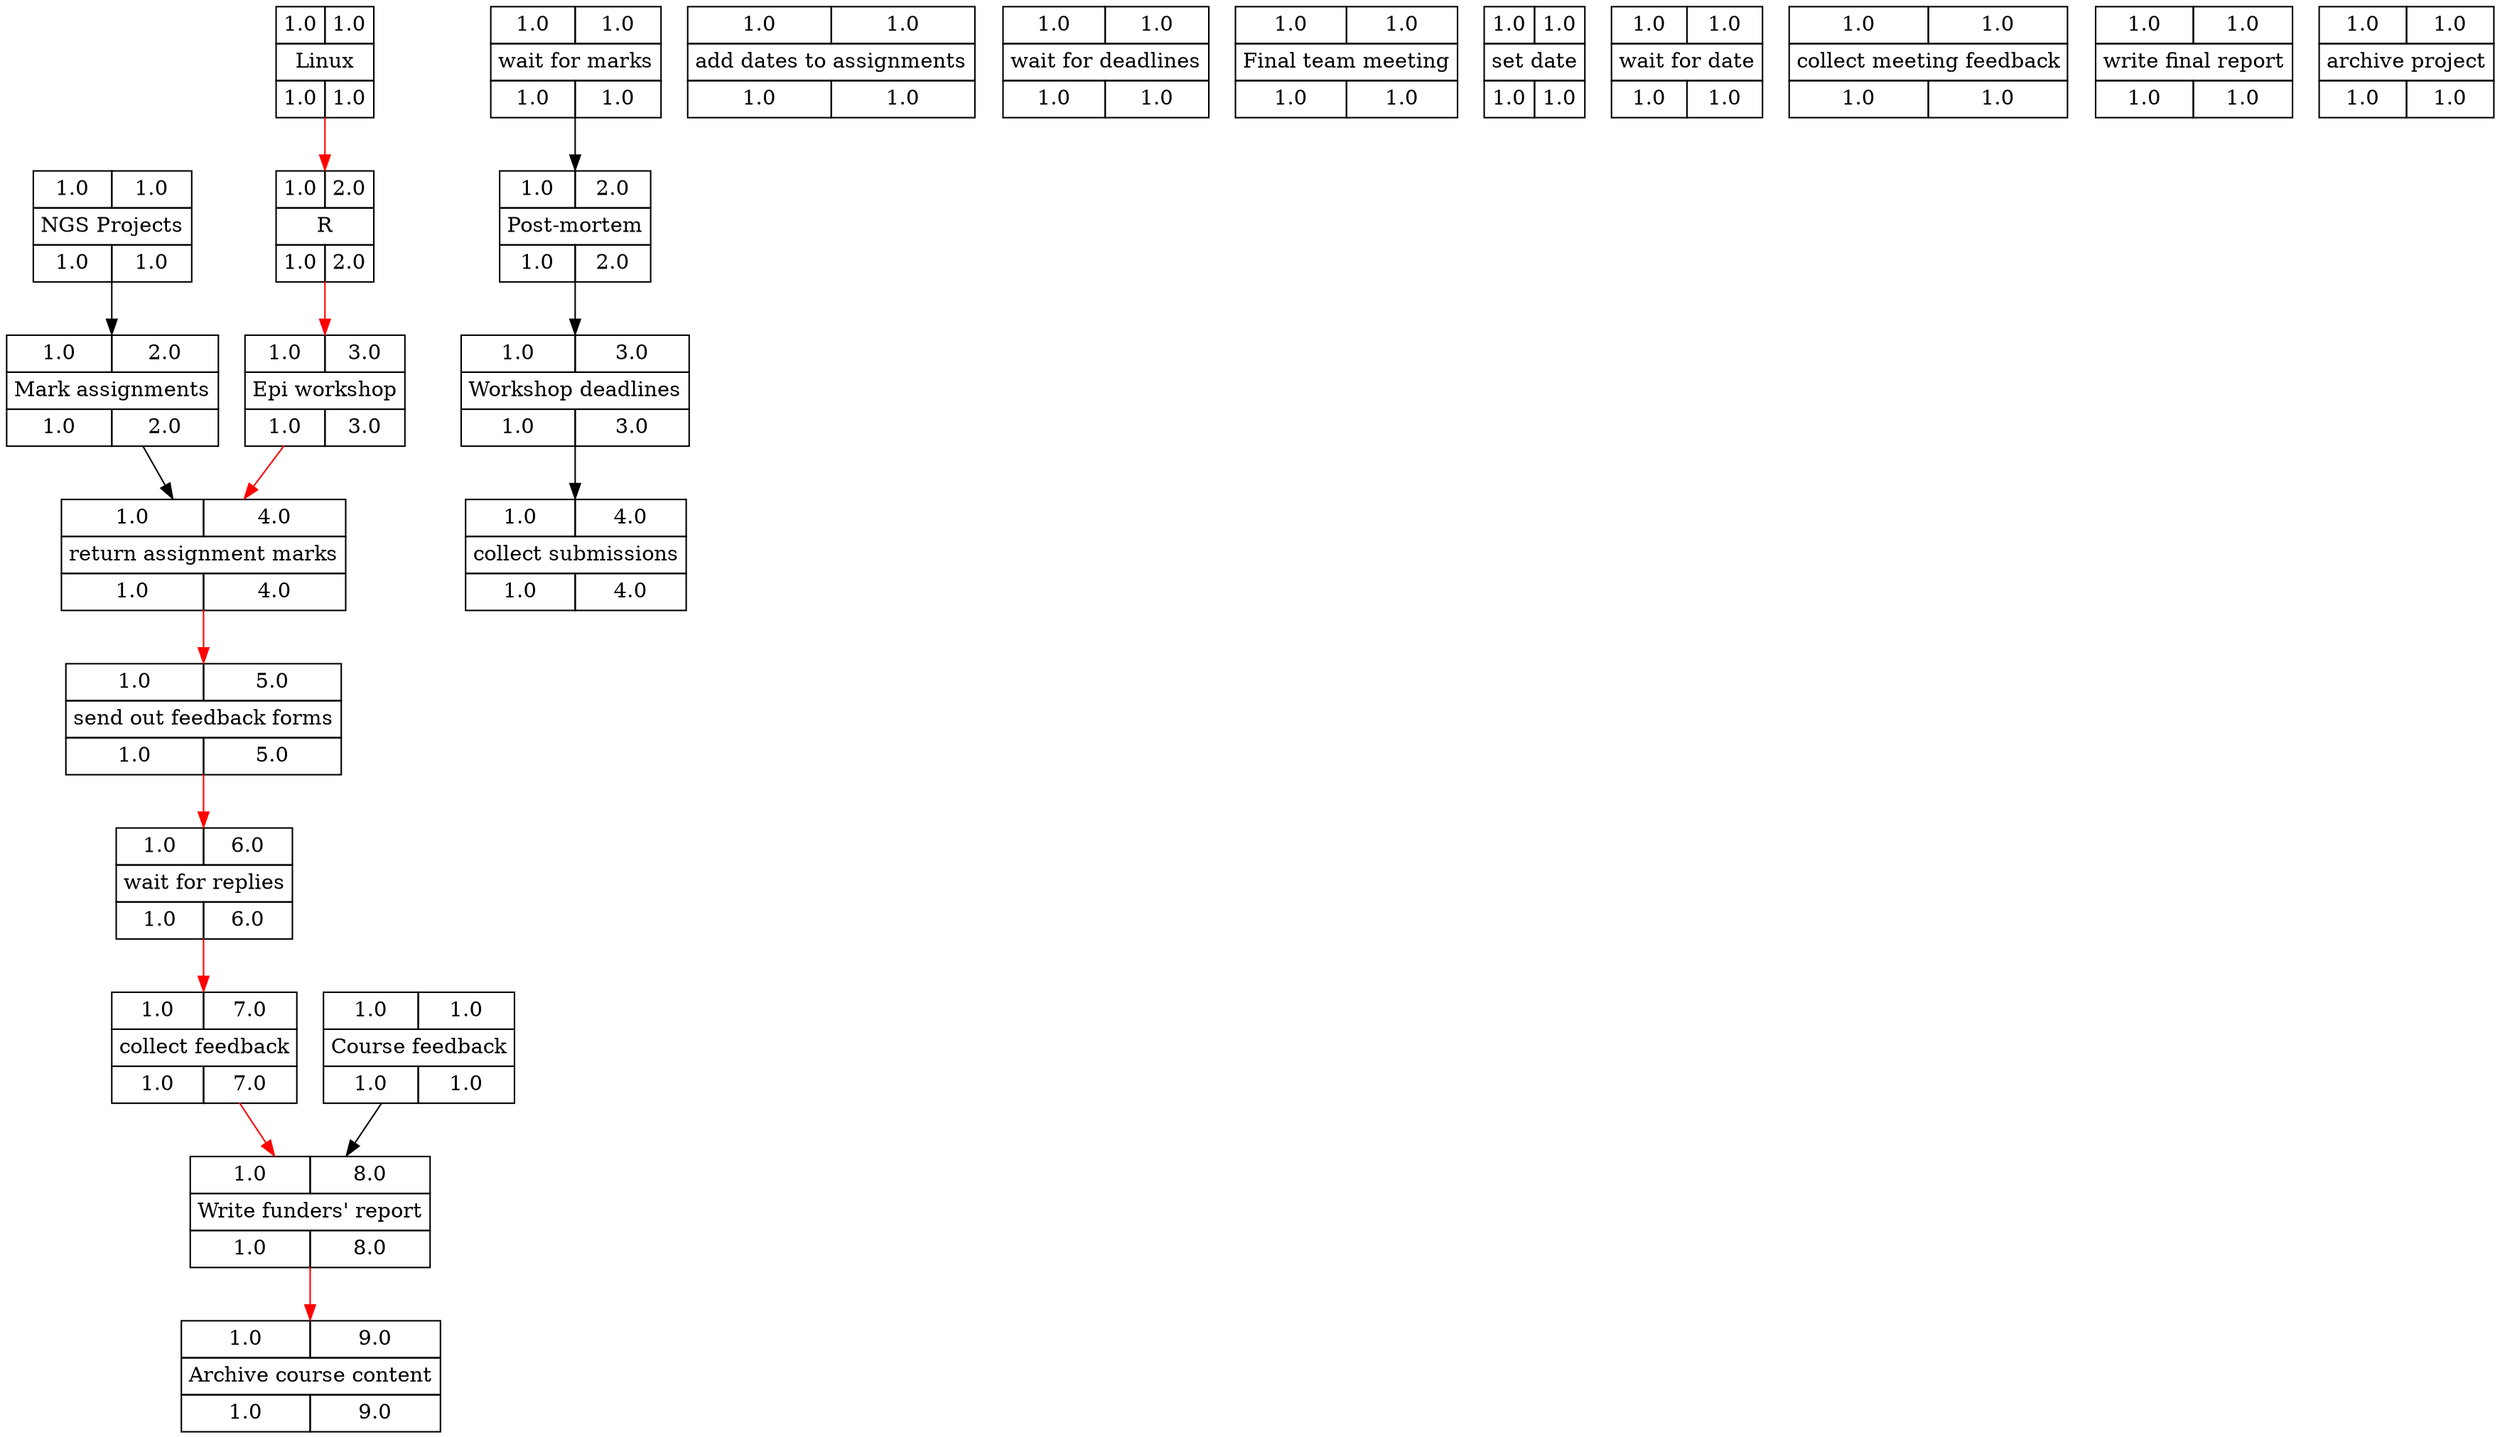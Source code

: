 digraph bigData {
/* Nodes */
    0  [shape=none, margin=0, label=<<TABLE BORDER="0" CELLBORDER="1" CELLSPACING="0" CELLPADDING="4">
    <TR><TD>1.0</TD>		// est. duration
    	<TD>1.0</TD></TR>	// est. end date
    <TR><TD COLSPAN="2">NGS Projects</TD></TR>
    <TR><TD>1.0</TD>		// est. duration
    	<TD>1.0</TD></TR>	// est. end date
    </TABLE>>];
    1  [shape=none, margin=0, label=<<TABLE BORDER="0" CELLBORDER="1" CELLSPACING="0" CELLPADDING="4">
    <TR><TD>1.0</TD>		// est. duration
    	<TD>1.0</TD></TR>	// est. end date
    <TR><TD COLSPAN="2">wait for marks</TD></TR>
    <TR><TD>1.0</TD>		// est. duration
    	<TD>1.0</TD></TR>	// est. end date
    </TABLE>>];
    2  [shape=none, margin=0, label=<<TABLE BORDER="0" CELLBORDER="1" CELLSPACING="0" CELLPADDING="4">
    <TR><TD>1.0</TD>		// est. duration
    	<TD>2.0</TD></TR>	// est. end date
    <TR><TD COLSPAN="2">Post-mortem</TD></TR>
    <TR><TD>1.0</TD>		// est. duration
    	<TD>2.0</TD></TR>	// est. end date
    </TABLE>>];
    3  [shape=none, margin=0, label=<<TABLE BORDER="0" CELLBORDER="1" CELLSPACING="0" CELLPADDING="4">
    <TR><TD>1.0</TD>		// est. duration
    	<TD>3.0</TD></TR>	// est. end date
    <TR><TD COLSPAN="2">Workshop deadlines</TD></TR>
    <TR><TD>1.0</TD>		// est. duration
    	<TD>3.0</TD></TR>	// est. end date
    </TABLE>>];
    4  [shape=none, margin=0, label=<<TABLE BORDER="0" CELLBORDER="1" CELLSPACING="0" CELLPADDING="4">
    <TR><TD>1.0</TD>		// est. duration
    	<TD>1.0</TD></TR>	// est. end date
    <TR><TD COLSPAN="2">add dates to assignments</TD></TR>
    <TR><TD>1.0</TD>		// est. duration
    	<TD>1.0</TD></TR>	// est. end date
    </TABLE>>];
    5  [shape=none, margin=0, label=<<TABLE BORDER="0" CELLBORDER="1" CELLSPACING="0" CELLPADDING="4">
    <TR><TD>1.0</TD>		// est. duration
    	<TD>1.0</TD></TR>	// est. end date
    <TR><TD COLSPAN="2">wait for deadlines</TD></TR>
    <TR><TD>1.0</TD>		// est. duration
    	<TD>1.0</TD></TR>	// est. end date
    </TABLE>>];
    6  [shape=none, margin=0, label=<<TABLE BORDER="0" CELLBORDER="1" CELLSPACING="0" CELLPADDING="4">
    <TR><TD>1.0</TD>		// est. duration
    	<TD>4.0</TD></TR>	// est. end date
    <TR><TD COLSPAN="2">collect submissions</TD></TR>
    <TR><TD>1.0</TD>		// est. duration
    	<TD>4.0</TD></TR>	// est. end date
    </TABLE>>];
    7  [shape=none, margin=0, label=<<TABLE BORDER="0" CELLBORDER="1" CELLSPACING="0" CELLPADDING="4">
    <TR><TD>1.0</TD>		// est. duration
    	<TD>2.0</TD></TR>	// est. end date
    <TR><TD COLSPAN="2">Mark assignments</TD></TR>
    <TR><TD>1.0</TD>		// est. duration
    	<TD>2.0</TD></TR>	// est. end date
    </TABLE>>];
    8  [shape=none, margin=0, label=<<TABLE BORDER="0" CELLBORDER="1" CELLSPACING="0" CELLPADDING="4">
    <TR><TD>1.0</TD>		// est. duration
    	<TD>1.0</TD></TR>	// est. end date
    <TR><TD COLSPAN="2">Linux</TD></TR>
    <TR><TD>1.0</TD>		// est. duration
    	<TD>1.0</TD></TR>	// est. end date
    </TABLE>>];
    9  [shape=none, margin=0, label=<<TABLE BORDER="0" CELLBORDER="1" CELLSPACING="0" CELLPADDING="4">
    <TR><TD>1.0</TD>		// est. duration
    	<TD>2.0</TD></TR>	// est. end date
    <TR><TD COLSPAN="2">R</TD></TR>
    <TR><TD>1.0</TD>		// est. duration
    	<TD>2.0</TD></TR>	// est. end date
    </TABLE>>];
    10  [shape=none, margin=0, label=<<TABLE BORDER="0" CELLBORDER="1" CELLSPACING="0" CELLPADDING="4">
    <TR><TD>1.0</TD>		// est. duration
    	<TD>3.0</TD></TR>	// est. end date
    <TR><TD COLSPAN="2">Epi workshop</TD></TR>
    <TR><TD>1.0</TD>		// est. duration
    	<TD>3.0</TD></TR>	// est. end date
    </TABLE>>];
    11  [shape=none, margin=0, label=<<TABLE BORDER="0" CELLBORDER="1" CELLSPACING="0" CELLPADDING="4">
    <TR><TD>1.0</TD>		// est. duration
    	<TD>4.0</TD></TR>	// est. end date
    <TR><TD COLSPAN="2">return assignment marks</TD></TR>
    <TR><TD>1.0</TD>		// est. duration
    	<TD>4.0</TD></TR>	// est. end date
    </TABLE>>];
    12  [shape=none, margin=0, label=<<TABLE BORDER="0" CELLBORDER="1" CELLSPACING="0" CELLPADDING="4">
    <TR><TD>1.0</TD>		// est. duration
    	<TD>1.0</TD></TR>	// est. end date
    <TR><TD COLSPAN="2">Course feedback</TD></TR>
    <TR><TD>1.0</TD>		// est. duration
    	<TD>1.0</TD></TR>	// est. end date
    </TABLE>>];
    13  [shape=none, margin=0, label=<<TABLE BORDER="0" CELLBORDER="1" CELLSPACING="0" CELLPADDING="4">
    <TR><TD>1.0</TD>		// est. duration
    	<TD>5.0</TD></TR>	// est. end date
    <TR><TD COLSPAN="2">send out feedback forms</TD></TR>
    <TR><TD>1.0</TD>		// est. duration
    	<TD>5.0</TD></TR>	// est. end date
    </TABLE>>];
    14  [shape=none, margin=0, label=<<TABLE BORDER="0" CELLBORDER="1" CELLSPACING="0" CELLPADDING="4">
    <TR><TD>1.0</TD>		// est. duration
    	<TD>6.0</TD></TR>	// est. end date
    <TR><TD COLSPAN="2">wait for replies</TD></TR>
    <TR><TD>1.0</TD>		// est. duration
    	<TD>6.0</TD></TR>	// est. end date
    </TABLE>>];
    15  [shape=none, margin=0, label=<<TABLE BORDER="0" CELLBORDER="1" CELLSPACING="0" CELLPADDING="4">
    <TR><TD>1.0</TD>		// est. duration
    	<TD>7.0</TD></TR>	// est. end date
    <TR><TD COLSPAN="2">collect feedback</TD></TR>
    <TR><TD>1.0</TD>		// est. duration
    	<TD>7.0</TD></TR>	// est. end date
    </TABLE>>];
    16  [shape=none, margin=0, label=<<TABLE BORDER="0" CELLBORDER="1" CELLSPACING="0" CELLPADDING="4">
    <TR><TD>1.0</TD>		// est. duration
    	<TD>8.0</TD></TR>	// est. end date
    <TR><TD COLSPAN="2">Write funders' report</TD></TR>
    <TR><TD>1.0</TD>		// est. duration
    	<TD>8.0</TD></TR>	// est. end date
    </TABLE>>];
    17  [shape=none, margin=0, label=<<TABLE BORDER="0" CELLBORDER="1" CELLSPACING="0" CELLPADDING="4">
    <TR><TD>1.0</TD>		// est. duration
    	<TD>9.0</TD></TR>	// est. end date
    <TR><TD COLSPAN="2">Archive course content</TD></TR>
    <TR><TD>1.0</TD>		// est. duration
    	<TD>9.0</TD></TR>	// est. end date
    </TABLE>>];
    18  [shape=none, margin=0, label=<<TABLE BORDER="0" CELLBORDER="1" CELLSPACING="0" CELLPADDING="4">
    <TR><TD>1.0</TD>		// est. duration
    	<TD>1.0</TD></TR>	// est. end date
    <TR><TD COLSPAN="2">Final team meeting</TD></TR>
    <TR><TD>1.0</TD>		// est. duration
    	<TD>1.0</TD></TR>	// est. end date
    </TABLE>>];
    19  [shape=none, margin=0, label=<<TABLE BORDER="0" CELLBORDER="1" CELLSPACING="0" CELLPADDING="4">
    <TR><TD>1.0</TD>		// est. duration
    	<TD>1.0</TD></TR>	// est. end date
    <TR><TD COLSPAN="2">set date</TD></TR>
    <TR><TD>1.0</TD>		// est. duration
    	<TD>1.0</TD></TR>	// est. end date
    </TABLE>>];
    20  [shape=none, margin=0, label=<<TABLE BORDER="0" CELLBORDER="1" CELLSPACING="0" CELLPADDING="4">
    <TR><TD>1.0</TD>		// est. duration
    	<TD>1.0</TD></TR>	// est. end date
    <TR><TD COLSPAN="2">wait for date</TD></TR>
    <TR><TD>1.0</TD>		// est. duration
    	<TD>1.0</TD></TR>	// est. end date
    </TABLE>>];
    21  [shape=none, margin=0, label=<<TABLE BORDER="0" CELLBORDER="1" CELLSPACING="0" CELLPADDING="4">
    <TR><TD>1.0</TD>		// est. duration
    	<TD>1.0</TD></TR>	// est. end date
    <TR><TD COLSPAN="2">collect meeting feedback</TD></TR>
    <TR><TD>1.0</TD>		// est. duration
    	<TD>1.0</TD></TR>	// est. end date
    </TABLE>>];
    22  [shape=none, margin=0, label=<<TABLE BORDER="0" CELLBORDER="1" CELLSPACING="0" CELLPADDING="4">
    <TR><TD>1.0</TD>		// est. duration
    	<TD>1.0</TD></TR>	// est. end date
    <TR><TD COLSPAN="2">write final report</TD></TR>
    <TR><TD>1.0</TD>		// est. duration
    	<TD>1.0</TD></TR>	// est. end date
    </TABLE>>];
    23  [shape=none, margin=0, label=<<TABLE BORDER="0" CELLBORDER="1" CELLSPACING="0" CELLPADDING="4">
    <TR><TD>1.0</TD>		// est. duration
    	<TD>1.0</TD></TR>	// est. end date
    <TR><TD COLSPAN="2">archive project</TD></TR>
    <TR><TD>1.0</TD>		// est. duration
    	<TD>1.0</TD></TR>	// est. end date
    </TABLE>>];
/* Edges */
    0 -> 7
    1 -> 2
    2 -> 3
    3 -> 6
    7 -> 11
    12 -> 16
/* Critical path */
edge [color=red];
    8 -> 9
    9 -> 10
    10 -> 11
    11 -> 13
    13 -> 14
    14 -> 15
    15 -> 16
    16 -> 17
}